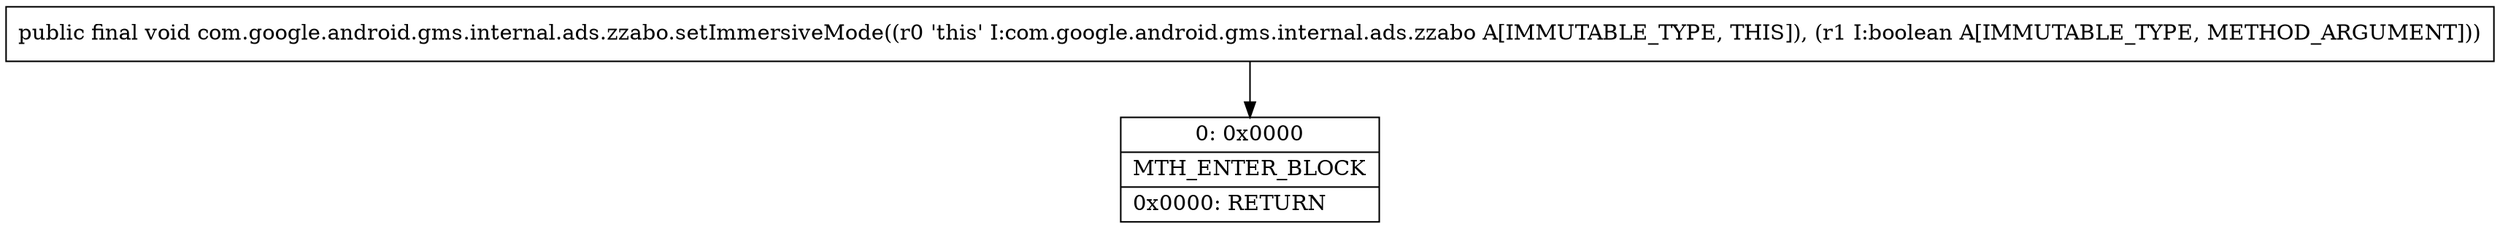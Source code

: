 digraph "CFG forcom.google.android.gms.internal.ads.zzabo.setImmersiveMode(Z)V" {
Node_0 [shape=record,label="{0\:\ 0x0000|MTH_ENTER_BLOCK\l|0x0000: RETURN   \l}"];
MethodNode[shape=record,label="{public final void com.google.android.gms.internal.ads.zzabo.setImmersiveMode((r0 'this' I:com.google.android.gms.internal.ads.zzabo A[IMMUTABLE_TYPE, THIS]), (r1 I:boolean A[IMMUTABLE_TYPE, METHOD_ARGUMENT])) }"];
MethodNode -> Node_0;
}

